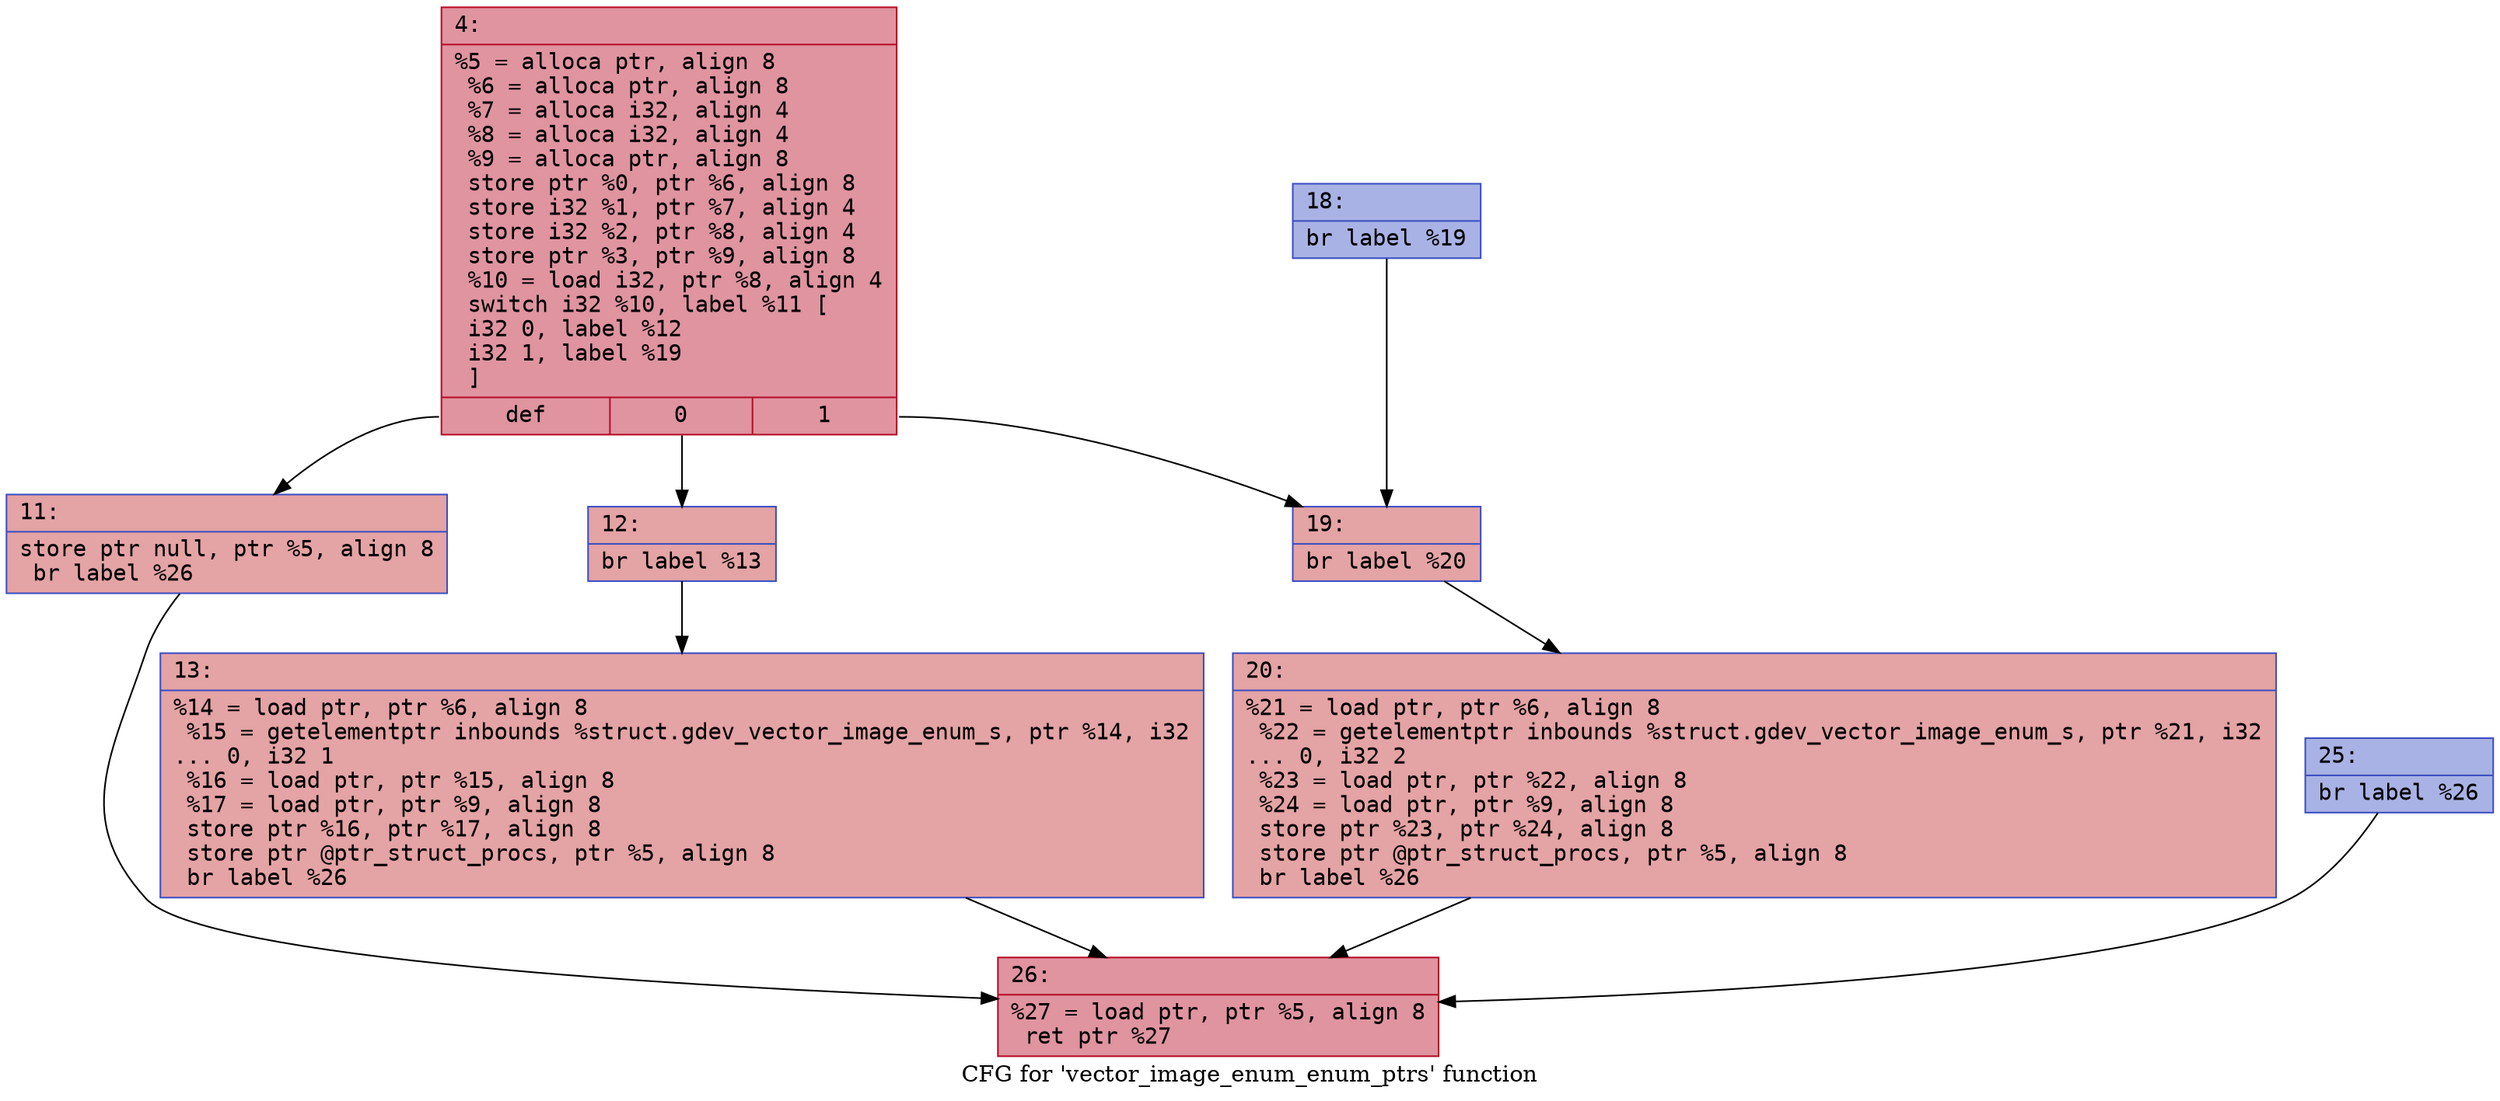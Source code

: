 digraph "CFG for 'vector_image_enum_enum_ptrs' function" {
	label="CFG for 'vector_image_enum_enum_ptrs' function";

	Node0x6000009d2300 [shape=record,color="#b70d28ff", style=filled, fillcolor="#b70d2870" fontname="Courier",label="{4:\l|  %5 = alloca ptr, align 8\l  %6 = alloca ptr, align 8\l  %7 = alloca i32, align 4\l  %8 = alloca i32, align 4\l  %9 = alloca ptr, align 8\l  store ptr %0, ptr %6, align 8\l  store i32 %1, ptr %7, align 4\l  store i32 %2, ptr %8, align 4\l  store ptr %3, ptr %9, align 8\l  %10 = load i32, ptr %8, align 4\l  switch i32 %10, label %11 [\l    i32 0, label %12\l    i32 1, label %19\l  ]\l|{<s0>def|<s1>0|<s2>1}}"];
	Node0x6000009d2300:s0 -> Node0x6000009d2350[tooltip="4 -> 11\nProbability 33.33%" ];
	Node0x6000009d2300:s1 -> Node0x6000009d23a0[tooltip="4 -> 12\nProbability 33.33%" ];
	Node0x6000009d2300:s2 -> Node0x6000009d2490[tooltip="4 -> 19\nProbability 33.33%" ];
	Node0x6000009d2350 [shape=record,color="#3d50c3ff", style=filled, fillcolor="#c32e3170" fontname="Courier",label="{11:\l|  store ptr null, ptr %5, align 8\l  br label %26\l}"];
	Node0x6000009d2350 -> Node0x6000009d2580[tooltip="11 -> 26\nProbability 100.00%" ];
	Node0x6000009d23a0 [shape=record,color="#3d50c3ff", style=filled, fillcolor="#c32e3170" fontname="Courier",label="{12:\l|  br label %13\l}"];
	Node0x6000009d23a0 -> Node0x6000009d23f0[tooltip="12 -> 13\nProbability 100.00%" ];
	Node0x6000009d23f0 [shape=record,color="#3d50c3ff", style=filled, fillcolor="#c32e3170" fontname="Courier",label="{13:\l|  %14 = load ptr, ptr %6, align 8\l  %15 = getelementptr inbounds %struct.gdev_vector_image_enum_s, ptr %14, i32\l... 0, i32 1\l  %16 = load ptr, ptr %15, align 8\l  %17 = load ptr, ptr %9, align 8\l  store ptr %16, ptr %17, align 8\l  store ptr @ptr_struct_procs, ptr %5, align 8\l  br label %26\l}"];
	Node0x6000009d23f0 -> Node0x6000009d2580[tooltip="13 -> 26\nProbability 100.00%" ];
	Node0x6000009d2440 [shape=record,color="#3d50c3ff", style=filled, fillcolor="#3d50c370" fontname="Courier",label="{18:\l|  br label %19\l}"];
	Node0x6000009d2440 -> Node0x6000009d2490[tooltip="18 -> 19\nProbability 100.00%" ];
	Node0x6000009d2490 [shape=record,color="#3d50c3ff", style=filled, fillcolor="#c32e3170" fontname="Courier",label="{19:\l|  br label %20\l}"];
	Node0x6000009d2490 -> Node0x6000009d24e0[tooltip="19 -> 20\nProbability 100.00%" ];
	Node0x6000009d24e0 [shape=record,color="#3d50c3ff", style=filled, fillcolor="#c32e3170" fontname="Courier",label="{20:\l|  %21 = load ptr, ptr %6, align 8\l  %22 = getelementptr inbounds %struct.gdev_vector_image_enum_s, ptr %21, i32\l... 0, i32 2\l  %23 = load ptr, ptr %22, align 8\l  %24 = load ptr, ptr %9, align 8\l  store ptr %23, ptr %24, align 8\l  store ptr @ptr_struct_procs, ptr %5, align 8\l  br label %26\l}"];
	Node0x6000009d24e0 -> Node0x6000009d2580[tooltip="20 -> 26\nProbability 100.00%" ];
	Node0x6000009d2530 [shape=record,color="#3d50c3ff", style=filled, fillcolor="#3d50c370" fontname="Courier",label="{25:\l|  br label %26\l}"];
	Node0x6000009d2530 -> Node0x6000009d2580[tooltip="25 -> 26\nProbability 100.00%" ];
	Node0x6000009d2580 [shape=record,color="#b70d28ff", style=filled, fillcolor="#b70d2870" fontname="Courier",label="{26:\l|  %27 = load ptr, ptr %5, align 8\l  ret ptr %27\l}"];
}
